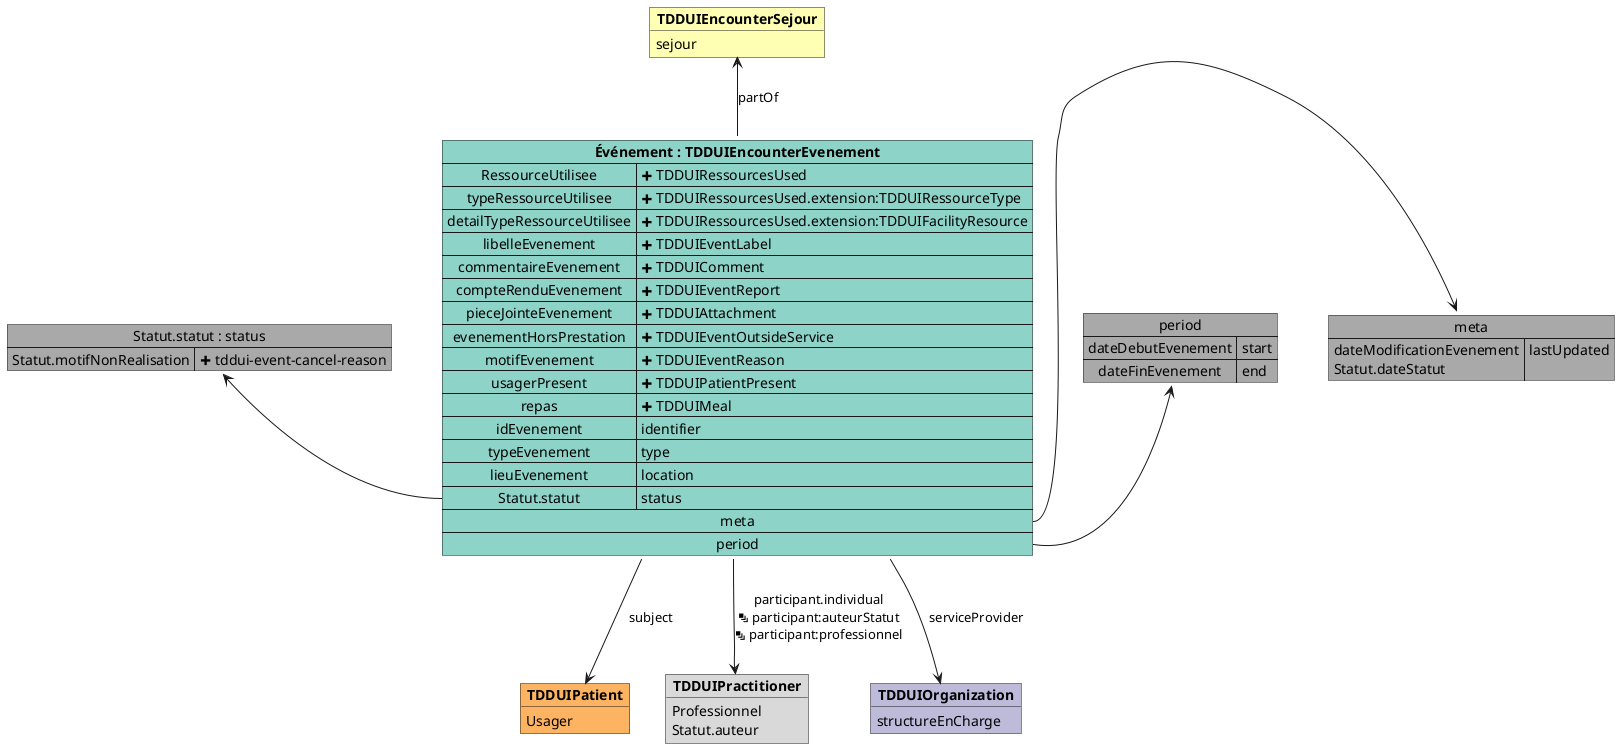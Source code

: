 @startuml

map "meta" as meta #DarkGray {
    dateModificationEvenement\nStatut.dateStatut => lastUpdated
}

map "Statut.statut : status" as Statutstatut #DarkGray {
    Statut.motifNonRealisation => <&plus> tddui-event-cancel-reason
}

map "period" as period #DarkGray {
    dateDebutEvenement => start
    dateFinEvenement => end
}

object "**TDDUIPatient**" as TDDUIPatient #fdb462 {
    Usager
}

object "**TDDUIPractitioner**" as TDDUIPractitioner #d9d9d9 {
    Professionnel
    Statut.auteur
}

object "**TDDUIOrganization**" as TDDUIOrganization #bebada {
    structureEnCharge
}

object "**TDDUIEncounterSejour**" as TDDUIEncounterSejour #ffffb3 {
    sejour
}

map "**Événement : TDDUIEncounterEvenement**" as Événement #8dd3c7 {
    RessourceUtilisee => <&plus> TDDUIRessourcesUsed
    typeRessourceUtilisee => <&plus> TDDUIRessourcesUsed.extension:TDDUIRessourceType
    detailTypeRessourceUtilisee => <&plus> TDDUIRessourcesUsed.extension:TDDUIMaterialDetail
    detailTypeRessourceUtilisee => <&plus> TDDUIRessourcesUsed.extension:TDDUIFacilityResource
    libelleEvenement => <&plus> TDDUIEventLabel
    commentaireEvenement => <&plus> TDDUIComment
    compteRenduEvenement => <&plus> TDDUIEventReport
    pieceJointeEvenement => <&plus> TDDUIAttachment
    evenementHorsPrestation => <&plus> TDDUIEventOutsideService
    motifEvenement => <&plus> TDDUIEventReason
    usagerPresent => <&plus> TDDUIPatientPresent
    repas => <&plus> TDDUIMeal
    idEvenement => identifier
    typeEvenement => type
    lieuEvenement => location
    Statut.statut => status
    meta *-> meta
    period *-> period
}

Événement::Statut.statut -l-> Statutstatut
Événement --> TDDUIPatient : subject
Événement --> TDDUIPractitioner : participant.individual\n<&layers> participant:auteurStatut\n<&layers> participant:professionnel
Événement --> TDDUIOrganization : serviceProvider
Événement -u-> TDDUIEncounterSejour : partOf

@enduml